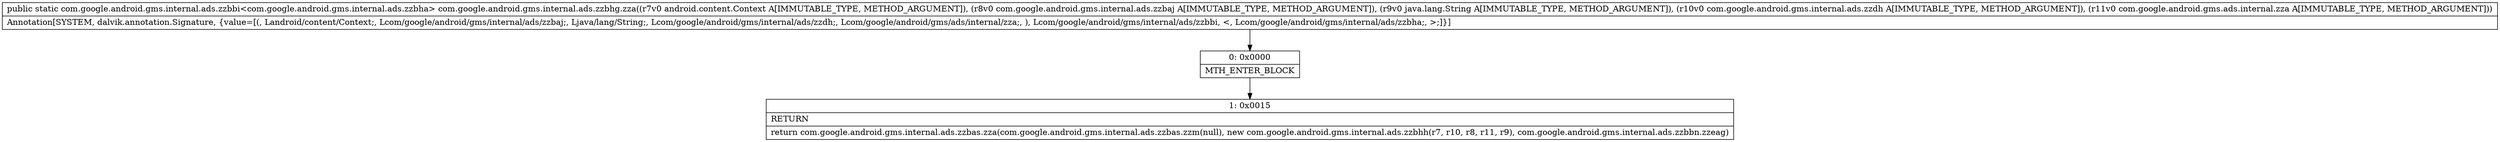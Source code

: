 digraph "CFG forcom.google.android.gms.internal.ads.zzbhg.zza(Landroid\/content\/Context;Lcom\/google\/android\/gms\/internal\/ads\/zzbaj;Ljava\/lang\/String;Lcom\/google\/android\/gms\/internal\/ads\/zzdh;Lcom\/google\/android\/gms\/ads\/internal\/zza;)Lcom\/google\/android\/gms\/internal\/ads\/zzbbi;" {
Node_0 [shape=record,label="{0\:\ 0x0000|MTH_ENTER_BLOCK\l}"];
Node_1 [shape=record,label="{1\:\ 0x0015|RETURN\l|return com.google.android.gms.internal.ads.zzbas.zza(com.google.android.gms.internal.ads.zzbas.zzm(null), new com.google.android.gms.internal.ads.zzbhh(r7, r10, r8, r11, r9), com.google.android.gms.internal.ads.zzbbn.zzeag)\l}"];
MethodNode[shape=record,label="{public static com.google.android.gms.internal.ads.zzbbi\<com.google.android.gms.internal.ads.zzbha\> com.google.android.gms.internal.ads.zzbhg.zza((r7v0 android.content.Context A[IMMUTABLE_TYPE, METHOD_ARGUMENT]), (r8v0 com.google.android.gms.internal.ads.zzbaj A[IMMUTABLE_TYPE, METHOD_ARGUMENT]), (r9v0 java.lang.String A[IMMUTABLE_TYPE, METHOD_ARGUMENT]), (r10v0 com.google.android.gms.internal.ads.zzdh A[IMMUTABLE_TYPE, METHOD_ARGUMENT]), (r11v0 com.google.android.gms.ads.internal.zza A[IMMUTABLE_TYPE, METHOD_ARGUMENT]))  | Annotation[SYSTEM, dalvik.annotation.Signature, \{value=[(, Landroid\/content\/Context;, Lcom\/google\/android\/gms\/internal\/ads\/zzbaj;, Ljava\/lang\/String;, Lcom\/google\/android\/gms\/internal\/ads\/zzdh;, Lcom\/google\/android\/gms\/ads\/internal\/zza;, ), Lcom\/google\/android\/gms\/internal\/ads\/zzbbi, \<, Lcom\/google\/android\/gms\/internal\/ads\/zzbha;, \>;]\}]\l}"];
MethodNode -> Node_0;
Node_0 -> Node_1;
}

